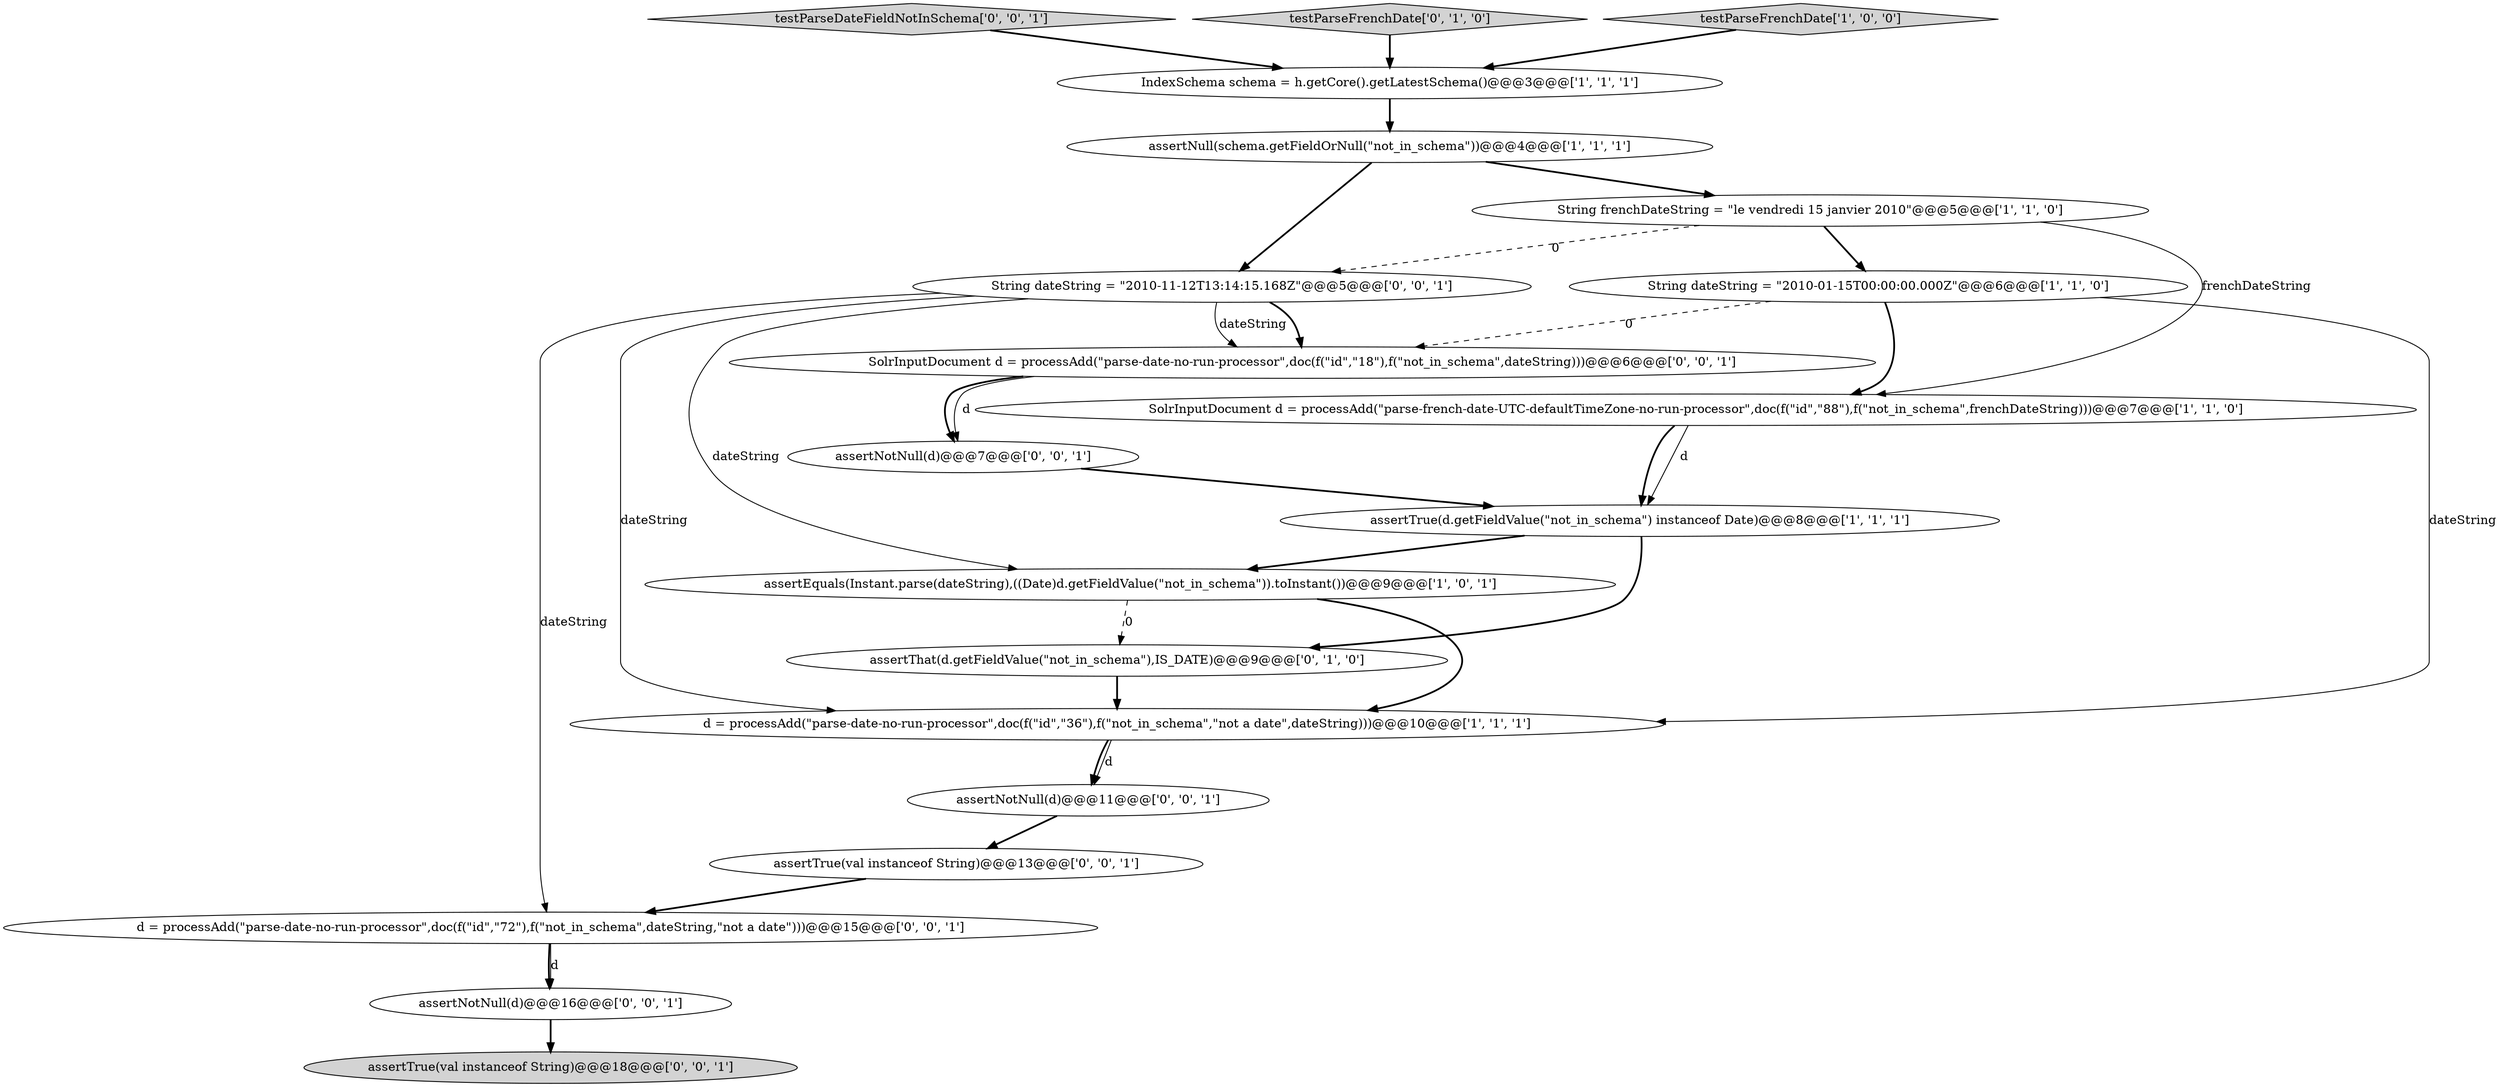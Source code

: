 digraph {
8 [style = filled, label = "IndexSchema schema = h.getCore().getLatestSchema()@@@3@@@['1', '1', '1']", fillcolor = white, shape = ellipse image = "AAA0AAABBB1BBB"];
9 [style = filled, label = "assertThat(d.getFieldValue(\"not_in_schema\"),IS_DATE)@@@9@@@['0', '1', '0']", fillcolor = white, shape = ellipse image = "AAA1AAABBB2BBB"];
16 [style = filled, label = "assertNotNull(d)@@@11@@@['0', '0', '1']", fillcolor = white, shape = ellipse image = "AAA0AAABBB3BBB"];
17 [style = filled, label = "SolrInputDocument d = processAdd(\"parse-date-no-run-processor\",doc(f(\"id\",\"18\"),f(\"not_in_schema\",dateString)))@@@6@@@['0', '0', '1']", fillcolor = white, shape = ellipse image = "AAA0AAABBB3BBB"];
4 [style = filled, label = "String dateString = \"2010-01-15T00:00:00.000Z\"@@@6@@@['1', '1', '0']", fillcolor = white, shape = ellipse image = "AAA0AAABBB1BBB"];
5 [style = filled, label = "String frenchDateString = \"le vendredi 15 janvier 2010\"@@@5@@@['1', '1', '0']", fillcolor = white, shape = ellipse image = "AAA0AAABBB1BBB"];
12 [style = filled, label = "assertNotNull(d)@@@16@@@['0', '0', '1']", fillcolor = white, shape = ellipse image = "AAA0AAABBB3BBB"];
3 [style = filled, label = "assertNull(schema.getFieldOrNull(\"not_in_schema\"))@@@4@@@['1', '1', '1']", fillcolor = white, shape = ellipse image = "AAA0AAABBB1BBB"];
11 [style = filled, label = "assertTrue(val instanceof String)@@@18@@@['0', '0', '1']", fillcolor = lightgray, shape = ellipse image = "AAA0AAABBB3BBB"];
15 [style = filled, label = "assertNotNull(d)@@@7@@@['0', '0', '1']", fillcolor = white, shape = ellipse image = "AAA0AAABBB3BBB"];
18 [style = filled, label = "testParseDateFieldNotInSchema['0', '0', '1']", fillcolor = lightgray, shape = diamond image = "AAA0AAABBB3BBB"];
7 [style = filled, label = "assertTrue(d.getFieldValue(\"not_in_schema\") instanceof Date)@@@8@@@['1', '1', '1']", fillcolor = white, shape = ellipse image = "AAA0AAABBB1BBB"];
10 [style = filled, label = "testParseFrenchDate['0', '1', '0']", fillcolor = lightgray, shape = diamond image = "AAA0AAABBB2BBB"];
14 [style = filled, label = "String dateString = \"2010-11-12T13:14:15.168Z\"@@@5@@@['0', '0', '1']", fillcolor = white, shape = ellipse image = "AAA0AAABBB3BBB"];
1 [style = filled, label = "testParseFrenchDate['1', '0', '0']", fillcolor = lightgray, shape = diamond image = "AAA0AAABBB1BBB"];
19 [style = filled, label = "d = processAdd(\"parse-date-no-run-processor\",doc(f(\"id\",\"72\"),f(\"not_in_schema\",dateString,\"not a date\")))@@@15@@@['0', '0', '1']", fillcolor = white, shape = ellipse image = "AAA0AAABBB3BBB"];
0 [style = filled, label = "SolrInputDocument d = processAdd(\"parse-french-date-UTC-defaultTimeZone-no-run-processor\",doc(f(\"id\",\"88\"),f(\"not_in_schema\",frenchDateString)))@@@7@@@['1', '1', '0']", fillcolor = white, shape = ellipse image = "AAA0AAABBB1BBB"];
6 [style = filled, label = "d = processAdd(\"parse-date-no-run-processor\",doc(f(\"id\",\"36\"),f(\"not_in_schema\",\"not a date\",dateString)))@@@10@@@['1', '1', '1']", fillcolor = white, shape = ellipse image = "AAA0AAABBB1BBB"];
13 [style = filled, label = "assertTrue(val instanceof String)@@@13@@@['0', '0', '1']", fillcolor = white, shape = ellipse image = "AAA0AAABBB3BBB"];
2 [style = filled, label = "assertEquals(Instant.parse(dateString),((Date)d.getFieldValue(\"not_in_schema\")).toInstant())@@@9@@@['1', '0', '1']", fillcolor = white, shape = ellipse image = "AAA0AAABBB1BBB"];
14->17 [style = bold, label=""];
0->7 [style = solid, label="d"];
3->14 [style = bold, label=""];
5->14 [style = dashed, label="0"];
13->19 [style = bold, label=""];
5->0 [style = solid, label="frenchDateString"];
0->7 [style = bold, label=""];
7->9 [style = bold, label=""];
1->8 [style = bold, label=""];
2->9 [style = dashed, label="0"];
10->8 [style = bold, label=""];
4->17 [style = dashed, label="0"];
4->6 [style = solid, label="dateString"];
14->17 [style = solid, label="dateString"];
15->7 [style = bold, label=""];
16->13 [style = bold, label=""];
3->5 [style = bold, label=""];
5->4 [style = bold, label=""];
8->3 [style = bold, label=""];
9->6 [style = bold, label=""];
14->6 [style = solid, label="dateString"];
6->16 [style = bold, label=""];
6->16 [style = solid, label="d"];
17->15 [style = solid, label="d"];
17->15 [style = bold, label=""];
2->6 [style = bold, label=""];
12->11 [style = bold, label=""];
18->8 [style = bold, label=""];
19->12 [style = bold, label=""];
19->12 [style = solid, label="d"];
4->0 [style = bold, label=""];
14->19 [style = solid, label="dateString"];
14->2 [style = solid, label="dateString"];
7->2 [style = bold, label=""];
}
